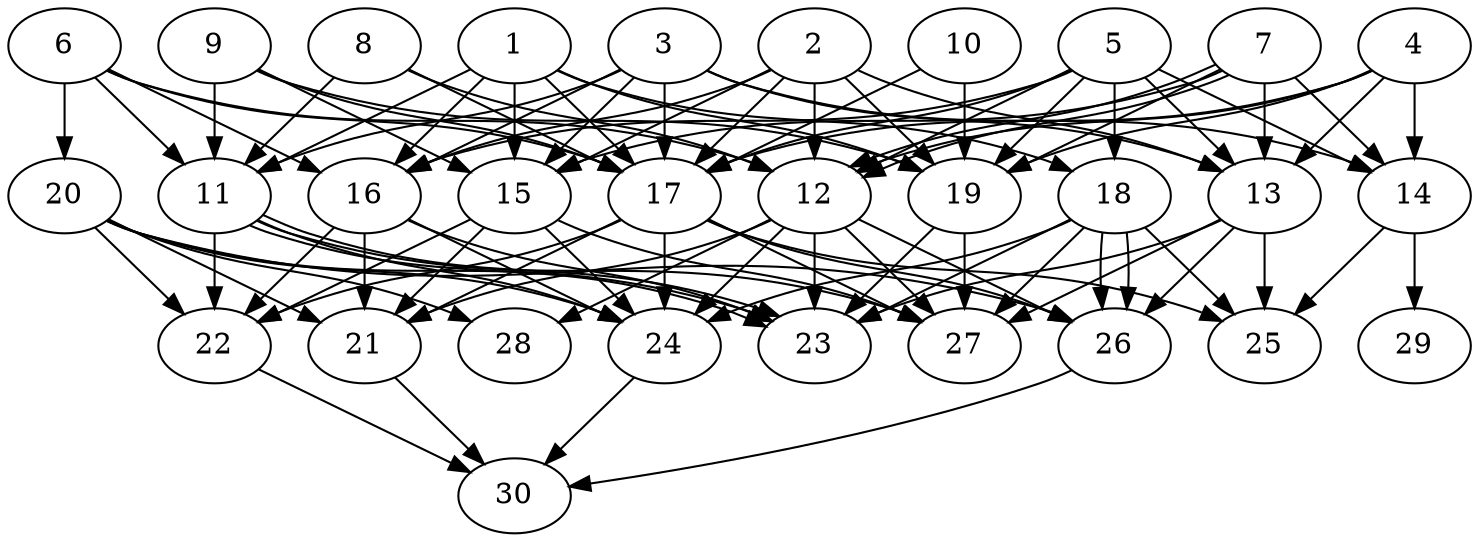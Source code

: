 // DAG automatically generated by daggen at Thu Oct  3 14:04:18 2019
// ./daggen --dot -n 30 --ccr 0.3 --fat 0.7 --regular 0.9 --density 0.9 --mindata 5242880 --maxdata 52428800 
digraph G {
  1 [size="39741440", alpha="0.15", expect_size="11922432"] 
  1 -> 11 [size ="11922432"]
  1 -> 15 [size ="11922432"]
  1 -> 16 [size ="11922432"]
  1 -> 17 [size ="11922432"]
  1 -> 18 [size ="11922432"]
  1 -> 19 [size ="11922432"]
  2 [size="101109760", alpha="0.17", expect_size="30332928"] 
  2 -> 12 [size ="30332928"]
  2 -> 13 [size ="30332928"]
  2 -> 15 [size ="30332928"]
  2 -> 16 [size ="30332928"]
  2 -> 17 [size ="30332928"]
  2 -> 19 [size ="30332928"]
  3 [size="68143787", alpha="0.03", expect_size="20443136"] 
  3 -> 11 [size ="20443136"]
  3 -> 13 [size ="20443136"]
  3 -> 14 [size ="20443136"]
  3 -> 15 [size ="20443136"]
  3 -> 16 [size ="20443136"]
  3 -> 17 [size ="20443136"]
  4 [size="117582507", alpha="0.14", expect_size="35274752"] 
  4 -> 12 [size ="35274752"]
  4 -> 13 [size ="35274752"]
  4 -> 14 [size ="35274752"]
  4 -> 17 [size ="35274752"]
  4 -> 19 [size ="35274752"]
  5 [size="115220480", alpha="0.08", expect_size="34566144"] 
  5 -> 12 [size ="34566144"]
  5 -> 13 [size ="34566144"]
  5 -> 14 [size ="34566144"]
  5 -> 16 [size ="34566144"]
  5 -> 17 [size ="34566144"]
  5 -> 18 [size ="34566144"]
  5 -> 19 [size ="34566144"]
  6 [size="142124373", alpha="0.15", expect_size="42637312"] 
  6 -> 11 [size ="42637312"]
  6 -> 12 [size ="42637312"]
  6 -> 16 [size ="42637312"]
  6 -> 17 [size ="42637312"]
  6 -> 20 [size ="42637312"]
  7 [size="38601387", alpha="0.16", expect_size="11580416"] 
  7 -> 12 [size ="11580416"]
  7 -> 12 [size ="11580416"]
  7 -> 13 [size ="11580416"]
  7 -> 14 [size ="11580416"]
  7 -> 15 [size ="11580416"]
  7 -> 19 [size ="11580416"]
  8 [size="37270187", alpha="0.16", expect_size="11181056"] 
  8 -> 11 [size ="11181056"]
  8 -> 12 [size ="11181056"]
  8 -> 17 [size ="11181056"]
  9 [size="48295253", alpha="0.09", expect_size="14488576"] 
  9 -> 11 [size ="14488576"]
  9 -> 15 [size ="14488576"]
  9 -> 17 [size ="14488576"]
  9 -> 19 [size ="14488576"]
  10 [size="171499520", alpha="0.12", expect_size="51449856"] 
  10 -> 17 [size ="51449856"]
  10 -> 19 [size ="51449856"]
  11 [size="156743680", alpha="0.12", expect_size="47023104"] 
  11 -> 22 [size ="47023104"]
  11 -> 23 [size ="47023104"]
  11 -> 23 [size ="47023104"]
  11 -> 24 [size ="47023104"]
  11 -> 27 [size ="47023104"]
  12 [size="119476907", alpha="0.18", expect_size="35843072"] 
  12 -> 21 [size ="35843072"]
  12 -> 23 [size ="35843072"]
  12 -> 24 [size ="35843072"]
  12 -> 26 [size ="35843072"]
  12 -> 27 [size ="35843072"]
  12 -> 28 [size ="35843072"]
  13 [size="95429973", alpha="0.00", expect_size="28628992"] 
  13 -> 23 [size ="28628992"]
  13 -> 25 [size ="28628992"]
  13 -> 26 [size ="28628992"]
  13 -> 27 [size ="28628992"]
  14 [size="122794667", alpha="0.13", expect_size="36838400"] 
  14 -> 25 [size ="36838400"]
  14 -> 29 [size ="36838400"]
  15 [size="75857920", alpha="0.04", expect_size="22757376"] 
  15 -> 21 [size ="22757376"]
  15 -> 22 [size ="22757376"]
  15 -> 24 [size ="22757376"]
  15 -> 27 [size ="22757376"]
  16 [size="135232853", alpha="0.12", expect_size="40569856"] 
  16 -> 21 [size ="40569856"]
  16 -> 22 [size ="40569856"]
  16 -> 23 [size ="40569856"]
  16 -> 24 [size ="40569856"]
  17 [size="95143253", alpha="0.02", expect_size="28542976"] 
  17 -> 21 [size ="28542976"]
  17 -> 22 [size ="28542976"]
  17 -> 24 [size ="28542976"]
  17 -> 25 [size ="28542976"]
  17 -> 26 [size ="28542976"]
  17 -> 27 [size ="28542976"]
  18 [size="65679360", alpha="0.12", expect_size="19703808"] 
  18 -> 23 [size ="19703808"]
  18 -> 24 [size ="19703808"]
  18 -> 25 [size ="19703808"]
  18 -> 26 [size ="19703808"]
  18 -> 26 [size ="19703808"]
  18 -> 27 [size ="19703808"]
  19 [size="37614933", alpha="0.04", expect_size="11284480"] 
  19 -> 23 [size ="11284480"]
  19 -> 27 [size ="11284480"]
  20 [size="104570880", alpha="0.15", expect_size="31371264"] 
  20 -> 21 [size ="31371264"]
  20 -> 22 [size ="31371264"]
  20 -> 23 [size ="31371264"]
  20 -> 24 [size ="31371264"]
  20 -> 26 [size ="31371264"]
  20 -> 28 [size ="31371264"]
  21 [size="40024747", alpha="0.09", expect_size="12007424"] 
  21 -> 30 [size ="12007424"]
  22 [size="131420160", alpha="0.13", expect_size="39426048"] 
  22 -> 30 [size ="39426048"]
  23 [size="113882453", alpha="0.03", expect_size="34164736"] 
  24 [size="116510720", alpha="0.07", expect_size="34953216"] 
  24 -> 30 [size ="34953216"]
  25 [size="62184107", alpha="0.02", expect_size="18655232"] 
  26 [size="95665493", alpha="0.14", expect_size="28699648"] 
  26 -> 30 [size ="28699648"]
  27 [size="35027627", alpha="0.08", expect_size="10508288"] 
  28 [size="51186347", alpha="0.05", expect_size="15355904"] 
  29 [size="146944000", alpha="0.06", expect_size="44083200"] 
  30 [size="23801173", alpha="0.06", expect_size="7140352"] 
}
